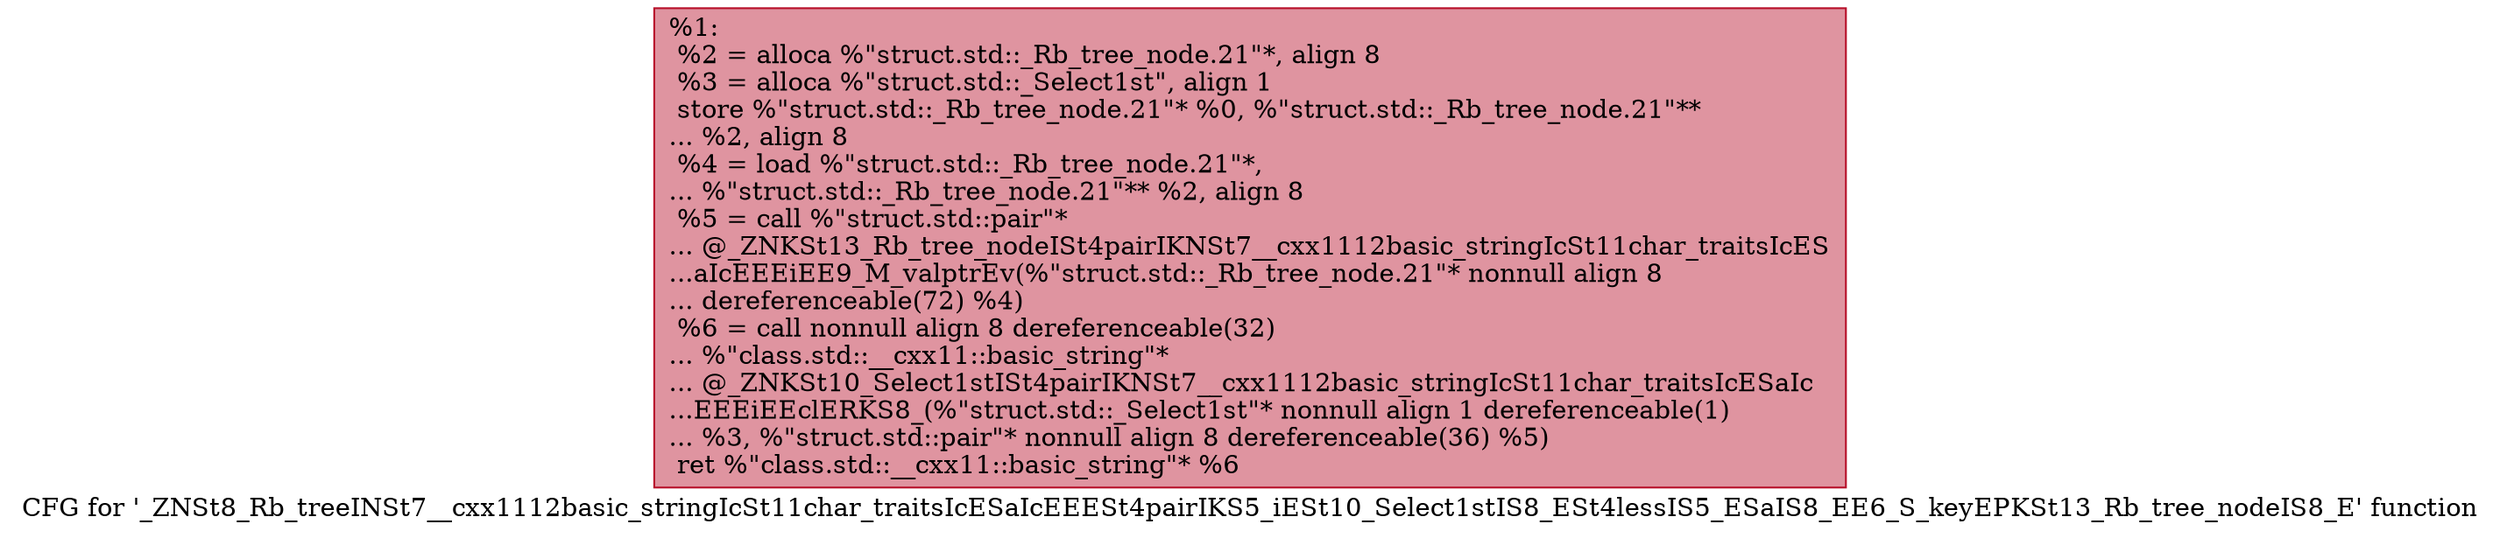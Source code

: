 digraph "CFG for '_ZNSt8_Rb_treeINSt7__cxx1112basic_stringIcSt11char_traitsIcESaIcEEESt4pairIKS5_iESt10_Select1stIS8_ESt4lessIS5_ESaIS8_EE6_S_keyEPKSt13_Rb_tree_nodeIS8_E' function" {
	label="CFG for '_ZNSt8_Rb_treeINSt7__cxx1112basic_stringIcSt11char_traitsIcESaIcEEESt4pairIKS5_iESt10_Select1stIS8_ESt4lessIS5_ESaIS8_EE6_S_keyEPKSt13_Rb_tree_nodeIS8_E' function";

	Node0x55a846804420 [shape=record,color="#b70d28ff", style=filled, fillcolor="#b70d2870",label="{%1:\l  %2 = alloca %\"struct.std::_Rb_tree_node.21\"*, align 8\l  %3 = alloca %\"struct.std::_Select1st\", align 1\l  store %\"struct.std::_Rb_tree_node.21\"* %0, %\"struct.std::_Rb_tree_node.21\"**\l... %2, align 8\l  %4 = load %\"struct.std::_Rb_tree_node.21\"*,\l... %\"struct.std::_Rb_tree_node.21\"** %2, align 8\l  %5 = call %\"struct.std::pair\"*\l... @_ZNKSt13_Rb_tree_nodeISt4pairIKNSt7__cxx1112basic_stringIcSt11char_traitsIcES\l...aIcEEEiEE9_M_valptrEv(%\"struct.std::_Rb_tree_node.21\"* nonnull align 8\l... dereferenceable(72) %4)\l  %6 = call nonnull align 8 dereferenceable(32)\l... %\"class.std::__cxx11::basic_string\"*\l... @_ZNKSt10_Select1stISt4pairIKNSt7__cxx1112basic_stringIcSt11char_traitsIcESaIc\l...EEEiEEclERKS8_(%\"struct.std::_Select1st\"* nonnull align 1 dereferenceable(1)\l... %3, %\"struct.std::pair\"* nonnull align 8 dereferenceable(36) %5)\l  ret %\"class.std::__cxx11::basic_string\"* %6\l}"];
}
